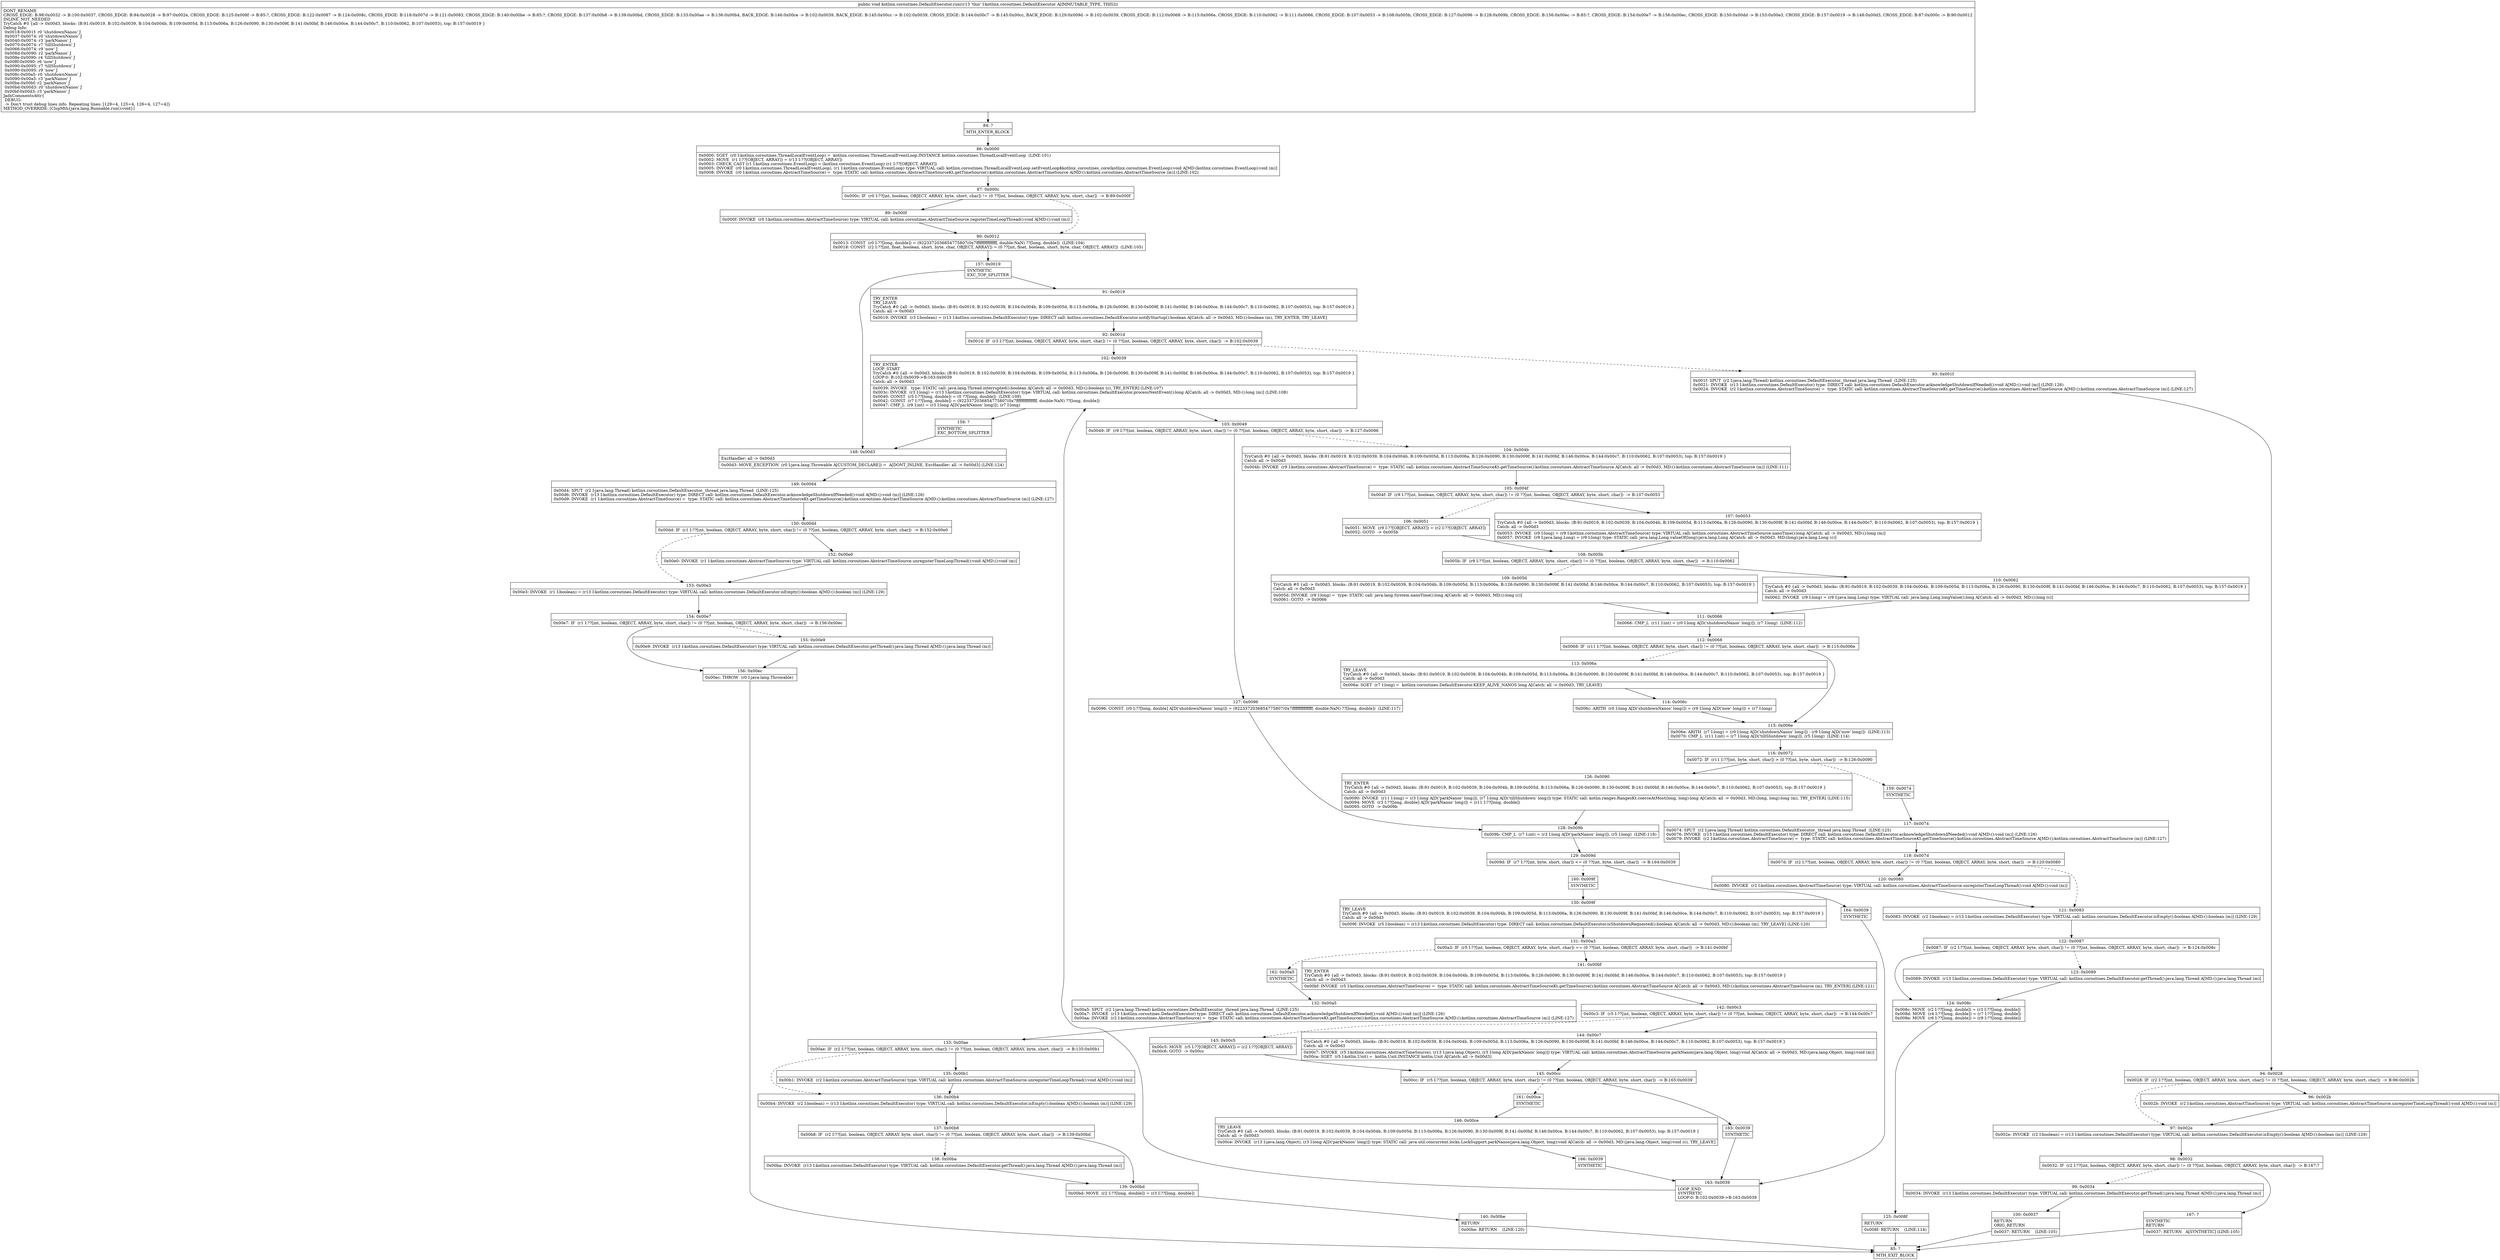 digraph "CFG forkotlinx.coroutines.DefaultExecutor.run()V" {
Node_84 [shape=record,label="{84\:\ ?|MTH_ENTER_BLOCK\l}"];
Node_86 [shape=record,label="{86\:\ 0x0000|0x0000: SGET  (r0 I:kotlinx.coroutines.ThreadLocalEventLoop) =  kotlinx.coroutines.ThreadLocalEventLoop.INSTANCE kotlinx.coroutines.ThreadLocalEventLoop  (LINE:101)\l0x0002: MOVE  (r1 I:??[OBJECT, ARRAY]) = (r13 I:??[OBJECT, ARRAY]) \l0x0003: CHECK_CAST (r1 I:kotlinx.coroutines.EventLoop) = (kotlinx.coroutines.EventLoop) (r1 I:??[OBJECT, ARRAY]) \l0x0005: INVOKE  (r0 I:kotlinx.coroutines.ThreadLocalEventLoop), (r1 I:kotlinx.coroutines.EventLoop) type: VIRTUAL call: kotlinx.coroutines.ThreadLocalEventLoop.setEventLoop$kotlinx_coroutines_core(kotlinx.coroutines.EventLoop):void A[MD:(kotlinx.coroutines.EventLoop):void (m)]\l0x0008: INVOKE  (r0 I:kotlinx.coroutines.AbstractTimeSource) =  type: STATIC call: kotlinx.coroutines.AbstractTimeSourceKt.getTimeSource():kotlinx.coroutines.AbstractTimeSource A[MD:():kotlinx.coroutines.AbstractTimeSource (m)] (LINE:102)\l}"];
Node_87 [shape=record,label="{87\:\ 0x000c|0x000c: IF  (r0 I:??[int, boolean, OBJECT, ARRAY, byte, short, char]) != (0 ??[int, boolean, OBJECT, ARRAY, byte, short, char])  \-\> B:89:0x000f \l}"];
Node_89 [shape=record,label="{89\:\ 0x000f|0x000f: INVOKE  (r0 I:kotlinx.coroutines.AbstractTimeSource) type: VIRTUAL call: kotlinx.coroutines.AbstractTimeSource.registerTimeLoopThread():void A[MD:():void (m)]\l}"];
Node_90 [shape=record,label="{90\:\ 0x0012|0x0013: CONST  (r0 I:??[long, double]) = (9223372036854775807(0x7fffffffffffffff, double:NaN) ??[long, double])  (LINE:104)\l0x0018: CONST  (r2 I:??[int, float, boolean, short, byte, char, OBJECT, ARRAY]) = (0 ??[int, float, boolean, short, byte, char, OBJECT, ARRAY])  (LINE:105)\l}"];
Node_157 [shape=record,label="{157\:\ 0x0019|SYNTHETIC\lEXC_TOP_SPLITTER\l}"];
Node_91 [shape=record,label="{91\:\ 0x0019|TRY_ENTER\lTRY_LEAVE\lTryCatch #0 \{all \-\> 0x00d3, blocks: (B:91:0x0019, B:102:0x0039, B:104:0x004b, B:109:0x005d, B:113:0x006a, B:126:0x0090, B:130:0x009f, B:141:0x00bf, B:146:0x00ce, B:144:0x00c7, B:110:0x0062, B:107:0x0053), top: B:157:0x0019 \}\lCatch: all \-\> 0x00d3\l|0x0019: INVOKE  (r3 I:boolean) = (r13 I:kotlinx.coroutines.DefaultExecutor) type: DIRECT call: kotlinx.coroutines.DefaultExecutor.notifyStartup():boolean A[Catch: all \-\> 0x00d3, MD:():boolean (m), TRY_ENTER, TRY_LEAVE]\l}"];
Node_92 [shape=record,label="{92\:\ 0x001d|0x001d: IF  (r3 I:??[int, boolean, OBJECT, ARRAY, byte, short, char]) != (0 ??[int, boolean, OBJECT, ARRAY, byte, short, char])  \-\> B:102:0x0039 \l}"];
Node_93 [shape=record,label="{93\:\ 0x001f|0x001f: SPUT  (r2 I:java.lang.Thread) kotlinx.coroutines.DefaultExecutor._thread java.lang.Thread  (LINE:125)\l0x0021: INVOKE  (r13 I:kotlinx.coroutines.DefaultExecutor) type: DIRECT call: kotlinx.coroutines.DefaultExecutor.acknowledgeShutdownIfNeeded():void A[MD:():void (m)] (LINE:126)\l0x0024: INVOKE  (r2 I:kotlinx.coroutines.AbstractTimeSource) =  type: STATIC call: kotlinx.coroutines.AbstractTimeSourceKt.getTimeSource():kotlinx.coroutines.AbstractTimeSource A[MD:():kotlinx.coroutines.AbstractTimeSource (m)] (LINE:127)\l}"];
Node_94 [shape=record,label="{94\:\ 0x0028|0x0028: IF  (r2 I:??[int, boolean, OBJECT, ARRAY, byte, short, char]) != (0 ??[int, boolean, OBJECT, ARRAY, byte, short, char])  \-\> B:96:0x002b \l}"];
Node_96 [shape=record,label="{96\:\ 0x002b|0x002b: INVOKE  (r2 I:kotlinx.coroutines.AbstractTimeSource) type: VIRTUAL call: kotlinx.coroutines.AbstractTimeSource.unregisterTimeLoopThread():void A[MD:():void (m)]\l}"];
Node_97 [shape=record,label="{97\:\ 0x002e|0x002e: INVOKE  (r2 I:boolean) = (r13 I:kotlinx.coroutines.DefaultExecutor) type: VIRTUAL call: kotlinx.coroutines.DefaultExecutor.isEmpty():boolean A[MD:():boolean (m)] (LINE:129)\l}"];
Node_98 [shape=record,label="{98\:\ 0x0032|0x0032: IF  (r2 I:??[int, boolean, OBJECT, ARRAY, byte, short, char]) != (0 ??[int, boolean, OBJECT, ARRAY, byte, short, char])  \-\> B:167:? \l}"];
Node_99 [shape=record,label="{99\:\ 0x0034|0x0034: INVOKE  (r13 I:kotlinx.coroutines.DefaultExecutor) type: VIRTUAL call: kotlinx.coroutines.DefaultExecutor.getThread():java.lang.Thread A[MD:():java.lang.Thread (m)]\l}"];
Node_100 [shape=record,label="{100\:\ 0x0037|RETURN\lORIG_RETURN\l|0x0037: RETURN    (LINE:105)\l}"];
Node_85 [shape=record,label="{85\:\ ?|MTH_EXIT_BLOCK\l}"];
Node_167 [shape=record,label="{167\:\ ?|SYNTHETIC\lRETURN\l|0x0037: RETURN   A[SYNTHETIC] (LINE:105)\l}"];
Node_102 [shape=record,label="{102\:\ 0x0039|TRY_ENTER\lLOOP_START\lTryCatch #0 \{all \-\> 0x00d3, blocks: (B:91:0x0019, B:102:0x0039, B:104:0x004b, B:109:0x005d, B:113:0x006a, B:126:0x0090, B:130:0x009f, B:141:0x00bf, B:146:0x00ce, B:144:0x00c7, B:110:0x0062, B:107:0x0053), top: B:157:0x0019 \}\lLOOP:0: B:102:0x0039\-\>B:163:0x0039\lCatch: all \-\> 0x00d3\l|0x0039: INVOKE   type: STATIC call: java.lang.Thread.interrupted():boolean A[Catch: all \-\> 0x00d3, MD:():boolean (c), TRY_ENTER] (LINE:107)\l0x003c: INVOKE  (r3 I:long) = (r13 I:kotlinx.coroutines.DefaultExecutor) type: VIRTUAL call: kotlinx.coroutines.DefaultExecutor.processNextEvent():long A[Catch: all \-\> 0x00d3, MD:():long (m)] (LINE:108)\l0x0040: CONST  (r5 I:??[long, double]) = (0 ??[long, double])  (LINE:109)\l0x0042: CONST  (r7 I:??[long, double]) = (9223372036854775807(0x7fffffffffffffff, double:NaN) ??[long, double]) \l0x0047: CMP_L  (r9 I:int) = (r3 I:long A[D('parkNanos' long)]), (r7 I:long) \l}"];
Node_103 [shape=record,label="{103\:\ 0x0049|0x0049: IF  (r9 I:??[int, boolean, OBJECT, ARRAY, byte, short, char]) != (0 ??[int, boolean, OBJECT, ARRAY, byte, short, char])  \-\> B:127:0x0096 \l}"];
Node_104 [shape=record,label="{104\:\ 0x004b|TryCatch #0 \{all \-\> 0x00d3, blocks: (B:91:0x0019, B:102:0x0039, B:104:0x004b, B:109:0x005d, B:113:0x006a, B:126:0x0090, B:130:0x009f, B:141:0x00bf, B:146:0x00ce, B:144:0x00c7, B:110:0x0062, B:107:0x0053), top: B:157:0x0019 \}\lCatch: all \-\> 0x00d3\l|0x004b: INVOKE  (r9 I:kotlinx.coroutines.AbstractTimeSource) =  type: STATIC call: kotlinx.coroutines.AbstractTimeSourceKt.getTimeSource():kotlinx.coroutines.AbstractTimeSource A[Catch: all \-\> 0x00d3, MD:():kotlinx.coroutines.AbstractTimeSource (m)] (LINE:111)\l}"];
Node_105 [shape=record,label="{105\:\ 0x004f|0x004f: IF  (r9 I:??[int, boolean, OBJECT, ARRAY, byte, short, char]) != (0 ??[int, boolean, OBJECT, ARRAY, byte, short, char])  \-\> B:107:0x0053 \l}"];
Node_106 [shape=record,label="{106\:\ 0x0051|0x0051: MOVE  (r9 I:??[OBJECT, ARRAY]) = (r2 I:??[OBJECT, ARRAY]) \l0x0052: GOTO  \-\> 0x005b \l}"];
Node_108 [shape=record,label="{108\:\ 0x005b|0x005b: IF  (r9 I:??[int, boolean, OBJECT, ARRAY, byte, short, char]) != (0 ??[int, boolean, OBJECT, ARRAY, byte, short, char])  \-\> B:110:0x0062 \l}"];
Node_109 [shape=record,label="{109\:\ 0x005d|TryCatch #0 \{all \-\> 0x00d3, blocks: (B:91:0x0019, B:102:0x0039, B:104:0x004b, B:109:0x005d, B:113:0x006a, B:126:0x0090, B:130:0x009f, B:141:0x00bf, B:146:0x00ce, B:144:0x00c7, B:110:0x0062, B:107:0x0053), top: B:157:0x0019 \}\lCatch: all \-\> 0x00d3\l|0x005d: INVOKE  (r9 I:long) =  type: STATIC call: java.lang.System.nanoTime():long A[Catch: all \-\> 0x00d3, MD:():long (c)]\l0x0061: GOTO  \-\> 0x0066 \l}"];
Node_111 [shape=record,label="{111\:\ 0x0066|0x0066: CMP_L  (r11 I:int) = (r0 I:long A[D('shutdownNanos' long)]), (r7 I:long)  (LINE:112)\l}"];
Node_112 [shape=record,label="{112\:\ 0x0068|0x0068: IF  (r11 I:??[int, boolean, OBJECT, ARRAY, byte, short, char]) != (0 ??[int, boolean, OBJECT, ARRAY, byte, short, char])  \-\> B:115:0x006e \l}"];
Node_113 [shape=record,label="{113\:\ 0x006a|TRY_LEAVE\lTryCatch #0 \{all \-\> 0x00d3, blocks: (B:91:0x0019, B:102:0x0039, B:104:0x004b, B:109:0x005d, B:113:0x006a, B:126:0x0090, B:130:0x009f, B:141:0x00bf, B:146:0x00ce, B:144:0x00c7, B:110:0x0062, B:107:0x0053), top: B:157:0x0019 \}\lCatch: all \-\> 0x00d3\l|0x006a: SGET  (r7 I:long) =  kotlinx.coroutines.DefaultExecutor.KEEP_ALIVE_NANOS long A[Catch: all \-\> 0x00d3, TRY_LEAVE]\l}"];
Node_114 [shape=record,label="{114\:\ 0x006c|0x006c: ARITH  (r0 I:long A[D('shutdownNanos' long)]) = (r9 I:long A[D('now' long)]) + (r7 I:long) \l}"];
Node_115 [shape=record,label="{115\:\ 0x006e|0x006e: ARITH  (r7 I:long) = (r0 I:long A[D('shutdownNanos' long)]) \- (r9 I:long A[D('now' long)])  (LINE:113)\l0x0070: CMP_L  (r11 I:int) = (r7 I:long A[D('tillShutdown' long)]), (r5 I:long)  (LINE:114)\l}"];
Node_116 [shape=record,label="{116\:\ 0x0072|0x0072: IF  (r11 I:??[int, byte, short, char]) \> (0 ??[int, byte, short, char])  \-\> B:126:0x0090 \l}"];
Node_126 [shape=record,label="{126\:\ 0x0090|TRY_ENTER\lTryCatch #0 \{all \-\> 0x00d3, blocks: (B:91:0x0019, B:102:0x0039, B:104:0x004b, B:109:0x005d, B:113:0x006a, B:126:0x0090, B:130:0x009f, B:141:0x00bf, B:146:0x00ce, B:144:0x00c7, B:110:0x0062, B:107:0x0053), top: B:157:0x0019 \}\lCatch: all \-\> 0x00d3\l|0x0090: INVOKE  (r11 I:long) = (r3 I:long A[D('parkNanos' long)]), (r7 I:long A[D('tillShutdown' long)]) type: STATIC call: kotlin.ranges.RangesKt.coerceAtMost(long, long):long A[Catch: all \-\> 0x00d3, MD:(long, long):long (m), TRY_ENTER] (LINE:115)\l0x0094: MOVE  (r3 I:??[long, double] A[D('parkNanos' long)]) = (r11 I:??[long, double]) \l0x0095: GOTO  \-\> 0x009b \l}"];
Node_128 [shape=record,label="{128\:\ 0x009b|0x009b: CMP_L  (r7 I:int) = (r3 I:long A[D('parkNanos' long)]), (r5 I:long)  (LINE:118)\l}"];
Node_129 [shape=record,label="{129\:\ 0x009d|0x009d: IF  (r7 I:??[int, byte, short, char]) \<= (0 ??[int, byte, short, char])  \-\> B:164:0x0039 \l}"];
Node_160 [shape=record,label="{160\:\ 0x009f|SYNTHETIC\l}"];
Node_130 [shape=record,label="{130\:\ 0x009f|TRY_LEAVE\lTryCatch #0 \{all \-\> 0x00d3, blocks: (B:91:0x0019, B:102:0x0039, B:104:0x004b, B:109:0x005d, B:113:0x006a, B:126:0x0090, B:130:0x009f, B:141:0x00bf, B:146:0x00ce, B:144:0x00c7, B:110:0x0062, B:107:0x0053), top: B:157:0x0019 \}\lCatch: all \-\> 0x00d3\l|0x009f: INVOKE  (r5 I:boolean) = (r13 I:kotlinx.coroutines.DefaultExecutor) type: DIRECT call: kotlinx.coroutines.DefaultExecutor.isShutdownRequested():boolean A[Catch: all \-\> 0x00d3, MD:():boolean (m), TRY_LEAVE] (LINE:120)\l}"];
Node_131 [shape=record,label="{131\:\ 0x00a3|0x00a3: IF  (r5 I:??[int, boolean, OBJECT, ARRAY, byte, short, char]) == (0 ??[int, boolean, OBJECT, ARRAY, byte, short, char])  \-\> B:141:0x00bf \l}"];
Node_141 [shape=record,label="{141\:\ 0x00bf|TRY_ENTER\lTryCatch #0 \{all \-\> 0x00d3, blocks: (B:91:0x0019, B:102:0x0039, B:104:0x004b, B:109:0x005d, B:113:0x006a, B:126:0x0090, B:130:0x009f, B:141:0x00bf, B:146:0x00ce, B:144:0x00c7, B:110:0x0062, B:107:0x0053), top: B:157:0x0019 \}\lCatch: all \-\> 0x00d3\l|0x00bf: INVOKE  (r5 I:kotlinx.coroutines.AbstractTimeSource) =  type: STATIC call: kotlinx.coroutines.AbstractTimeSourceKt.getTimeSource():kotlinx.coroutines.AbstractTimeSource A[Catch: all \-\> 0x00d3, MD:():kotlinx.coroutines.AbstractTimeSource (m), TRY_ENTER] (LINE:121)\l}"];
Node_142 [shape=record,label="{142\:\ 0x00c3|0x00c3: IF  (r5 I:??[int, boolean, OBJECT, ARRAY, byte, short, char]) != (0 ??[int, boolean, OBJECT, ARRAY, byte, short, char])  \-\> B:144:0x00c7 \l}"];
Node_143 [shape=record,label="{143\:\ 0x00c5|0x00c5: MOVE  (r5 I:??[OBJECT, ARRAY]) = (r2 I:??[OBJECT, ARRAY]) \l0x00c6: GOTO  \-\> 0x00cc \l}"];
Node_145 [shape=record,label="{145\:\ 0x00cc|0x00cc: IF  (r5 I:??[int, boolean, OBJECT, ARRAY, byte, short, char]) != (0 ??[int, boolean, OBJECT, ARRAY, byte, short, char])  \-\> B:165:0x0039 \l}"];
Node_161 [shape=record,label="{161\:\ 0x00ce|SYNTHETIC\l}"];
Node_146 [shape=record,label="{146\:\ 0x00ce|TRY_LEAVE\lTryCatch #0 \{all \-\> 0x00d3, blocks: (B:91:0x0019, B:102:0x0039, B:104:0x004b, B:109:0x005d, B:113:0x006a, B:126:0x0090, B:130:0x009f, B:141:0x00bf, B:146:0x00ce, B:144:0x00c7, B:110:0x0062, B:107:0x0053), top: B:157:0x0019 \}\lCatch: all \-\> 0x00d3\l|0x00ce: INVOKE  (r13 I:java.lang.Object), (r3 I:long A[D('parkNanos' long)]) type: STATIC call: java.util.concurrent.locks.LockSupport.parkNanos(java.lang.Object, long):void A[Catch: all \-\> 0x00d3, MD:(java.lang.Object, long):void (c), TRY_LEAVE]\l}"];
Node_166 [shape=record,label="{166\:\ 0x0039|SYNTHETIC\l}"];
Node_163 [shape=record,label="{163\:\ 0x0039|LOOP_END\lSYNTHETIC\lLOOP:0: B:102:0x0039\-\>B:163:0x0039\l}"];
Node_165 [shape=record,label="{165\:\ 0x0039|SYNTHETIC\l}"];
Node_144 [shape=record,label="{144\:\ 0x00c7|TryCatch #0 \{all \-\> 0x00d3, blocks: (B:91:0x0019, B:102:0x0039, B:104:0x004b, B:109:0x005d, B:113:0x006a, B:126:0x0090, B:130:0x009f, B:141:0x00bf, B:146:0x00ce, B:144:0x00c7, B:110:0x0062, B:107:0x0053), top: B:157:0x0019 \}\lCatch: all \-\> 0x00d3\l|0x00c7: INVOKE  (r5 I:kotlinx.coroutines.AbstractTimeSource), (r13 I:java.lang.Object), (r3 I:long A[D('parkNanos' long)]) type: VIRTUAL call: kotlinx.coroutines.AbstractTimeSource.parkNanos(java.lang.Object, long):void A[Catch: all \-\> 0x00d3, MD:(java.lang.Object, long):void (m)]\l0x00ca: SGET  (r5 I:kotlin.Unit) =  kotlin.Unit.INSTANCE kotlin.Unit A[Catch: all \-\> 0x00d3]\l}"];
Node_162 [shape=record,label="{162\:\ 0x00a5|SYNTHETIC\l}"];
Node_132 [shape=record,label="{132\:\ 0x00a5|0x00a5: SPUT  (r2 I:java.lang.Thread) kotlinx.coroutines.DefaultExecutor._thread java.lang.Thread  (LINE:125)\l0x00a7: INVOKE  (r13 I:kotlinx.coroutines.DefaultExecutor) type: DIRECT call: kotlinx.coroutines.DefaultExecutor.acknowledgeShutdownIfNeeded():void A[MD:():void (m)] (LINE:126)\l0x00aa: INVOKE  (r2 I:kotlinx.coroutines.AbstractTimeSource) =  type: STATIC call: kotlinx.coroutines.AbstractTimeSourceKt.getTimeSource():kotlinx.coroutines.AbstractTimeSource A[MD:():kotlinx.coroutines.AbstractTimeSource (m)] (LINE:127)\l}"];
Node_133 [shape=record,label="{133\:\ 0x00ae|0x00ae: IF  (r2 I:??[int, boolean, OBJECT, ARRAY, byte, short, char]) != (0 ??[int, boolean, OBJECT, ARRAY, byte, short, char])  \-\> B:135:0x00b1 \l}"];
Node_135 [shape=record,label="{135\:\ 0x00b1|0x00b1: INVOKE  (r2 I:kotlinx.coroutines.AbstractTimeSource) type: VIRTUAL call: kotlinx.coroutines.AbstractTimeSource.unregisterTimeLoopThread():void A[MD:():void (m)]\l}"];
Node_136 [shape=record,label="{136\:\ 0x00b4|0x00b4: INVOKE  (r2 I:boolean) = (r13 I:kotlinx.coroutines.DefaultExecutor) type: VIRTUAL call: kotlinx.coroutines.DefaultExecutor.isEmpty():boolean A[MD:():boolean (m)] (LINE:129)\l}"];
Node_137 [shape=record,label="{137\:\ 0x00b8|0x00b8: IF  (r2 I:??[int, boolean, OBJECT, ARRAY, byte, short, char]) != (0 ??[int, boolean, OBJECT, ARRAY, byte, short, char])  \-\> B:139:0x00bd \l}"];
Node_138 [shape=record,label="{138\:\ 0x00ba|0x00ba: INVOKE  (r13 I:kotlinx.coroutines.DefaultExecutor) type: VIRTUAL call: kotlinx.coroutines.DefaultExecutor.getThread():java.lang.Thread A[MD:():java.lang.Thread (m)]\l}"];
Node_139 [shape=record,label="{139\:\ 0x00bd|0x00bd: MOVE  (r2 I:??[long, double]) = (r3 I:??[long, double]) \l}"];
Node_140 [shape=record,label="{140\:\ 0x00be|RETURN\l|0x00be: RETURN    (LINE:120)\l}"];
Node_164 [shape=record,label="{164\:\ 0x0039|SYNTHETIC\l}"];
Node_159 [shape=record,label="{159\:\ 0x0074|SYNTHETIC\l}"];
Node_117 [shape=record,label="{117\:\ 0x0074|0x0074: SPUT  (r2 I:java.lang.Thread) kotlinx.coroutines.DefaultExecutor._thread java.lang.Thread  (LINE:125)\l0x0076: INVOKE  (r13 I:kotlinx.coroutines.DefaultExecutor) type: DIRECT call: kotlinx.coroutines.DefaultExecutor.acknowledgeShutdownIfNeeded():void A[MD:():void (m)] (LINE:126)\l0x0079: INVOKE  (r2 I:kotlinx.coroutines.AbstractTimeSource) =  type: STATIC call: kotlinx.coroutines.AbstractTimeSourceKt.getTimeSource():kotlinx.coroutines.AbstractTimeSource A[MD:():kotlinx.coroutines.AbstractTimeSource (m)] (LINE:127)\l}"];
Node_118 [shape=record,label="{118\:\ 0x007d|0x007d: IF  (r2 I:??[int, boolean, OBJECT, ARRAY, byte, short, char]) != (0 ??[int, boolean, OBJECT, ARRAY, byte, short, char])  \-\> B:120:0x0080 \l}"];
Node_120 [shape=record,label="{120\:\ 0x0080|0x0080: INVOKE  (r2 I:kotlinx.coroutines.AbstractTimeSource) type: VIRTUAL call: kotlinx.coroutines.AbstractTimeSource.unregisterTimeLoopThread():void A[MD:():void (m)]\l}"];
Node_121 [shape=record,label="{121\:\ 0x0083|0x0083: INVOKE  (r2 I:boolean) = (r13 I:kotlinx.coroutines.DefaultExecutor) type: VIRTUAL call: kotlinx.coroutines.DefaultExecutor.isEmpty():boolean A[MD:():boolean (m)] (LINE:129)\l}"];
Node_122 [shape=record,label="{122\:\ 0x0087|0x0087: IF  (r2 I:??[int, boolean, OBJECT, ARRAY, byte, short, char]) != (0 ??[int, boolean, OBJECT, ARRAY, byte, short, char])  \-\> B:124:0x008c \l}"];
Node_123 [shape=record,label="{123\:\ 0x0089|0x0089: INVOKE  (r13 I:kotlinx.coroutines.DefaultExecutor) type: VIRTUAL call: kotlinx.coroutines.DefaultExecutor.getThread():java.lang.Thread A[MD:():java.lang.Thread (m)]\l}"];
Node_124 [shape=record,label="{124\:\ 0x008c|0x008c: MOVE  (r2 I:??[long, double]) = (r3 I:??[long, double]) \l0x008d: MOVE  (r4 I:??[long, double]) = (r7 I:??[long, double]) \l0x008e: MOVE  (r6 I:??[long, double]) = (r9 I:??[long, double]) \l}"];
Node_125 [shape=record,label="{125\:\ 0x008f|RETURN\l|0x008f: RETURN    (LINE:114)\l}"];
Node_110 [shape=record,label="{110\:\ 0x0062|TryCatch #0 \{all \-\> 0x00d3, blocks: (B:91:0x0019, B:102:0x0039, B:104:0x004b, B:109:0x005d, B:113:0x006a, B:126:0x0090, B:130:0x009f, B:141:0x00bf, B:146:0x00ce, B:144:0x00c7, B:110:0x0062, B:107:0x0053), top: B:157:0x0019 \}\lCatch: all \-\> 0x00d3\l|0x0062: INVOKE  (r9 I:long) = (r9 I:java.lang.Long) type: VIRTUAL call: java.lang.Long.longValue():long A[Catch: all \-\> 0x00d3, MD:():long (c)]\l}"];
Node_107 [shape=record,label="{107\:\ 0x0053|TryCatch #0 \{all \-\> 0x00d3, blocks: (B:91:0x0019, B:102:0x0039, B:104:0x004b, B:109:0x005d, B:113:0x006a, B:126:0x0090, B:130:0x009f, B:141:0x00bf, B:146:0x00ce, B:144:0x00c7, B:110:0x0062, B:107:0x0053), top: B:157:0x0019 \}\lCatch: all \-\> 0x00d3\l|0x0053: INVOKE  (r9 I:long) = (r9 I:kotlinx.coroutines.AbstractTimeSource) type: VIRTUAL call: kotlinx.coroutines.AbstractTimeSource.nanoTime():long A[Catch: all \-\> 0x00d3, MD:():long (m)]\l0x0057: INVOKE  (r9 I:java.lang.Long) = (r9 I:long) type: STATIC call: java.lang.Long.valueOf(long):java.lang.Long A[Catch: all \-\> 0x00d3, MD:(long):java.lang.Long (c)]\l}"];
Node_127 [shape=record,label="{127\:\ 0x0096|0x0096: CONST  (r0 I:??[long, double] A[D('shutdownNanos' long)]) = (9223372036854775807(0x7fffffffffffffff, double:NaN) ??[long, double])  (LINE:117)\l}"];
Node_158 [shape=record,label="{158\:\ ?|SYNTHETIC\lEXC_BOTTOM_SPLITTER\l}"];
Node_148 [shape=record,label="{148\:\ 0x00d3|ExcHandler: all \-\> 0x00d3\l|0x00d3: MOVE_EXCEPTION  (r0 I:java.lang.Throwable A[CUSTOM_DECLARE]) =  A[DONT_INLINE, ExcHandler: all \-\> 0x00d3] (LINE:124)\l}"];
Node_149 [shape=record,label="{149\:\ 0x00d4|0x00d4: SPUT  (r2 I:java.lang.Thread) kotlinx.coroutines.DefaultExecutor._thread java.lang.Thread  (LINE:125)\l0x00d6: INVOKE  (r13 I:kotlinx.coroutines.DefaultExecutor) type: DIRECT call: kotlinx.coroutines.DefaultExecutor.acknowledgeShutdownIfNeeded():void A[MD:():void (m)] (LINE:126)\l0x00d9: INVOKE  (r1 I:kotlinx.coroutines.AbstractTimeSource) =  type: STATIC call: kotlinx.coroutines.AbstractTimeSourceKt.getTimeSource():kotlinx.coroutines.AbstractTimeSource A[MD:():kotlinx.coroutines.AbstractTimeSource (m)] (LINE:127)\l}"];
Node_150 [shape=record,label="{150\:\ 0x00dd|0x00dd: IF  (r1 I:??[int, boolean, OBJECT, ARRAY, byte, short, char]) != (0 ??[int, boolean, OBJECT, ARRAY, byte, short, char])  \-\> B:152:0x00e0 \l}"];
Node_152 [shape=record,label="{152\:\ 0x00e0|0x00e0: INVOKE  (r1 I:kotlinx.coroutines.AbstractTimeSource) type: VIRTUAL call: kotlinx.coroutines.AbstractTimeSource.unregisterTimeLoopThread():void A[MD:():void (m)]\l}"];
Node_153 [shape=record,label="{153\:\ 0x00e3|0x00e3: INVOKE  (r1 I:boolean) = (r13 I:kotlinx.coroutines.DefaultExecutor) type: VIRTUAL call: kotlinx.coroutines.DefaultExecutor.isEmpty():boolean A[MD:():boolean (m)] (LINE:129)\l}"];
Node_154 [shape=record,label="{154\:\ 0x00e7|0x00e7: IF  (r1 I:??[int, boolean, OBJECT, ARRAY, byte, short, char]) != (0 ??[int, boolean, OBJECT, ARRAY, byte, short, char])  \-\> B:156:0x00ec \l}"];
Node_155 [shape=record,label="{155\:\ 0x00e9|0x00e9: INVOKE  (r13 I:kotlinx.coroutines.DefaultExecutor) type: VIRTUAL call: kotlinx.coroutines.DefaultExecutor.getThread():java.lang.Thread A[MD:():java.lang.Thread (m)]\l}"];
Node_156 [shape=record,label="{156\:\ 0x00ec|0x00ec: THROW  (r0 I:java.lang.Throwable) \l}"];
MethodNode[shape=record,label="{public void kotlinx.coroutines.DefaultExecutor.run((r13 'this' I:kotlinx.coroutines.DefaultExecutor A[IMMUTABLE_TYPE, THIS]))  | DONT_RENAME\lCROSS_EDGE: B:98:0x0032 \-\> B:100:0x0037, CROSS_EDGE: B:94:0x0028 \-\> B:97:0x002e, CROSS_EDGE: B:125:0x008f \-\> B:85:?, CROSS_EDGE: B:122:0x0087 \-\> B:124:0x008c, CROSS_EDGE: B:118:0x007d \-\> B:121:0x0083, CROSS_EDGE: B:140:0x00be \-\> B:85:?, CROSS_EDGE: B:137:0x00b8 \-\> B:139:0x00bd, CROSS_EDGE: B:133:0x00ae \-\> B:136:0x00b4, BACK_EDGE: B:146:0x00ce \-\> B:102:0x0039, BACK_EDGE: B:145:0x00cc \-\> B:102:0x0039, CROSS_EDGE: B:144:0x00c7 \-\> B:145:0x00cc, BACK_EDGE: B:129:0x009d \-\> B:102:0x0039, CROSS_EDGE: B:112:0x0068 \-\> B:115:0x006e, CROSS_EDGE: B:110:0x0062 \-\> B:111:0x0066, CROSS_EDGE: B:107:0x0053 \-\> B:108:0x005b, CROSS_EDGE: B:127:0x0096 \-\> B:128:0x009b, CROSS_EDGE: B:156:0x00ec \-\> B:85:?, CROSS_EDGE: B:154:0x00e7 \-\> B:156:0x00ec, CROSS_EDGE: B:150:0x00dd \-\> B:153:0x00e3, CROSS_EDGE: B:157:0x0019 \-\> B:148:0x00d3, CROSS_EDGE: B:87:0x000c \-\> B:90:0x0012\lINLINE_NOT_NEEDED\lTryCatch #0 \{all \-\> 0x00d3, blocks: (B:91:0x0019, B:102:0x0039, B:104:0x004b, B:109:0x005d, B:113:0x006a, B:126:0x0090, B:130:0x009f, B:141:0x00bf, B:146:0x00ce, B:144:0x00c7, B:110:0x0062, B:107:0x0053), top: B:157:0x0019 \}\lDebug Info:\l  0x0018\-0x001f: r0 'shutdownNanos' J\l  0x0037\-0x0074: r0 'shutdownNanos' J\l  0x0040\-0x0074: r3 'parkNanos' J\l  0x0070\-0x0074: r7 'tillShutdown' J\l  0x0066\-0x0074: r9 'now' J\l  0x008d\-0x0090: r2 'parkNanos' J\l  0x008e\-0x0090: r4 'tillShutdown' J\l  0x008f\-0x0090: r6 'now' J\l  0x0090\-0x0095: r7 'tillShutdown' J\l  0x0090\-0x0095: r9 'now' J\l  0x008c\-0x00a5: r0 'shutdownNanos' J\l  0x0090\-0x00a5: r3 'parkNanos' J\l  0x00be\-0x00bf: r2 'parkNanos' J\l  0x00bd\-0x00d3: r0 'shutdownNanos' J\l  0x00bf\-0x00d3: r3 'parkNanos' J\lJadxCommentsAttr\{\l DEBUG: \l \-\> Don't trust debug lines info. Repeating lines: [129=4, 125=4, 126=4, 127=4]\}\lMETHOD_OVERRIDE: [ClspMth\{java.lang.Runnable.run():void\}]\l}"];
MethodNode -> Node_84;Node_84 -> Node_86;
Node_86 -> Node_87;
Node_87 -> Node_89;
Node_87 -> Node_90[style=dashed];
Node_89 -> Node_90;
Node_90 -> Node_157;
Node_157 -> Node_91;
Node_157 -> Node_148;
Node_91 -> Node_92;
Node_92 -> Node_93[style=dashed];
Node_92 -> Node_102;
Node_93 -> Node_94;
Node_94 -> Node_96;
Node_94 -> Node_97[style=dashed];
Node_96 -> Node_97;
Node_97 -> Node_98;
Node_98 -> Node_99[style=dashed];
Node_98 -> Node_167;
Node_99 -> Node_100;
Node_100 -> Node_85;
Node_167 -> Node_85;
Node_102 -> Node_103;
Node_102 -> Node_158;
Node_103 -> Node_104[style=dashed];
Node_103 -> Node_127;
Node_104 -> Node_105;
Node_105 -> Node_106[style=dashed];
Node_105 -> Node_107;
Node_106 -> Node_108;
Node_108 -> Node_109[style=dashed];
Node_108 -> Node_110;
Node_109 -> Node_111;
Node_111 -> Node_112;
Node_112 -> Node_113[style=dashed];
Node_112 -> Node_115;
Node_113 -> Node_114;
Node_114 -> Node_115;
Node_115 -> Node_116;
Node_116 -> Node_126;
Node_116 -> Node_159[style=dashed];
Node_126 -> Node_128;
Node_128 -> Node_129;
Node_129 -> Node_160[style=dashed];
Node_129 -> Node_164;
Node_160 -> Node_130;
Node_130 -> Node_131;
Node_131 -> Node_141;
Node_131 -> Node_162[style=dashed];
Node_141 -> Node_142;
Node_142 -> Node_143[style=dashed];
Node_142 -> Node_144;
Node_143 -> Node_145;
Node_145 -> Node_161[style=dashed];
Node_145 -> Node_165;
Node_161 -> Node_146;
Node_146 -> Node_166;
Node_166 -> Node_163;
Node_163 -> Node_102;
Node_165 -> Node_163;
Node_144 -> Node_145;
Node_162 -> Node_132;
Node_132 -> Node_133;
Node_133 -> Node_135;
Node_133 -> Node_136[style=dashed];
Node_135 -> Node_136;
Node_136 -> Node_137;
Node_137 -> Node_138[style=dashed];
Node_137 -> Node_139;
Node_138 -> Node_139;
Node_139 -> Node_140;
Node_140 -> Node_85;
Node_164 -> Node_163;
Node_159 -> Node_117;
Node_117 -> Node_118;
Node_118 -> Node_120;
Node_118 -> Node_121[style=dashed];
Node_120 -> Node_121;
Node_121 -> Node_122;
Node_122 -> Node_123[style=dashed];
Node_122 -> Node_124;
Node_123 -> Node_124;
Node_124 -> Node_125;
Node_125 -> Node_85;
Node_110 -> Node_111;
Node_107 -> Node_108;
Node_127 -> Node_128;
Node_158 -> Node_148;
Node_148 -> Node_149;
Node_149 -> Node_150;
Node_150 -> Node_152;
Node_150 -> Node_153[style=dashed];
Node_152 -> Node_153;
Node_153 -> Node_154;
Node_154 -> Node_155[style=dashed];
Node_154 -> Node_156;
Node_155 -> Node_156;
Node_156 -> Node_85;
}

